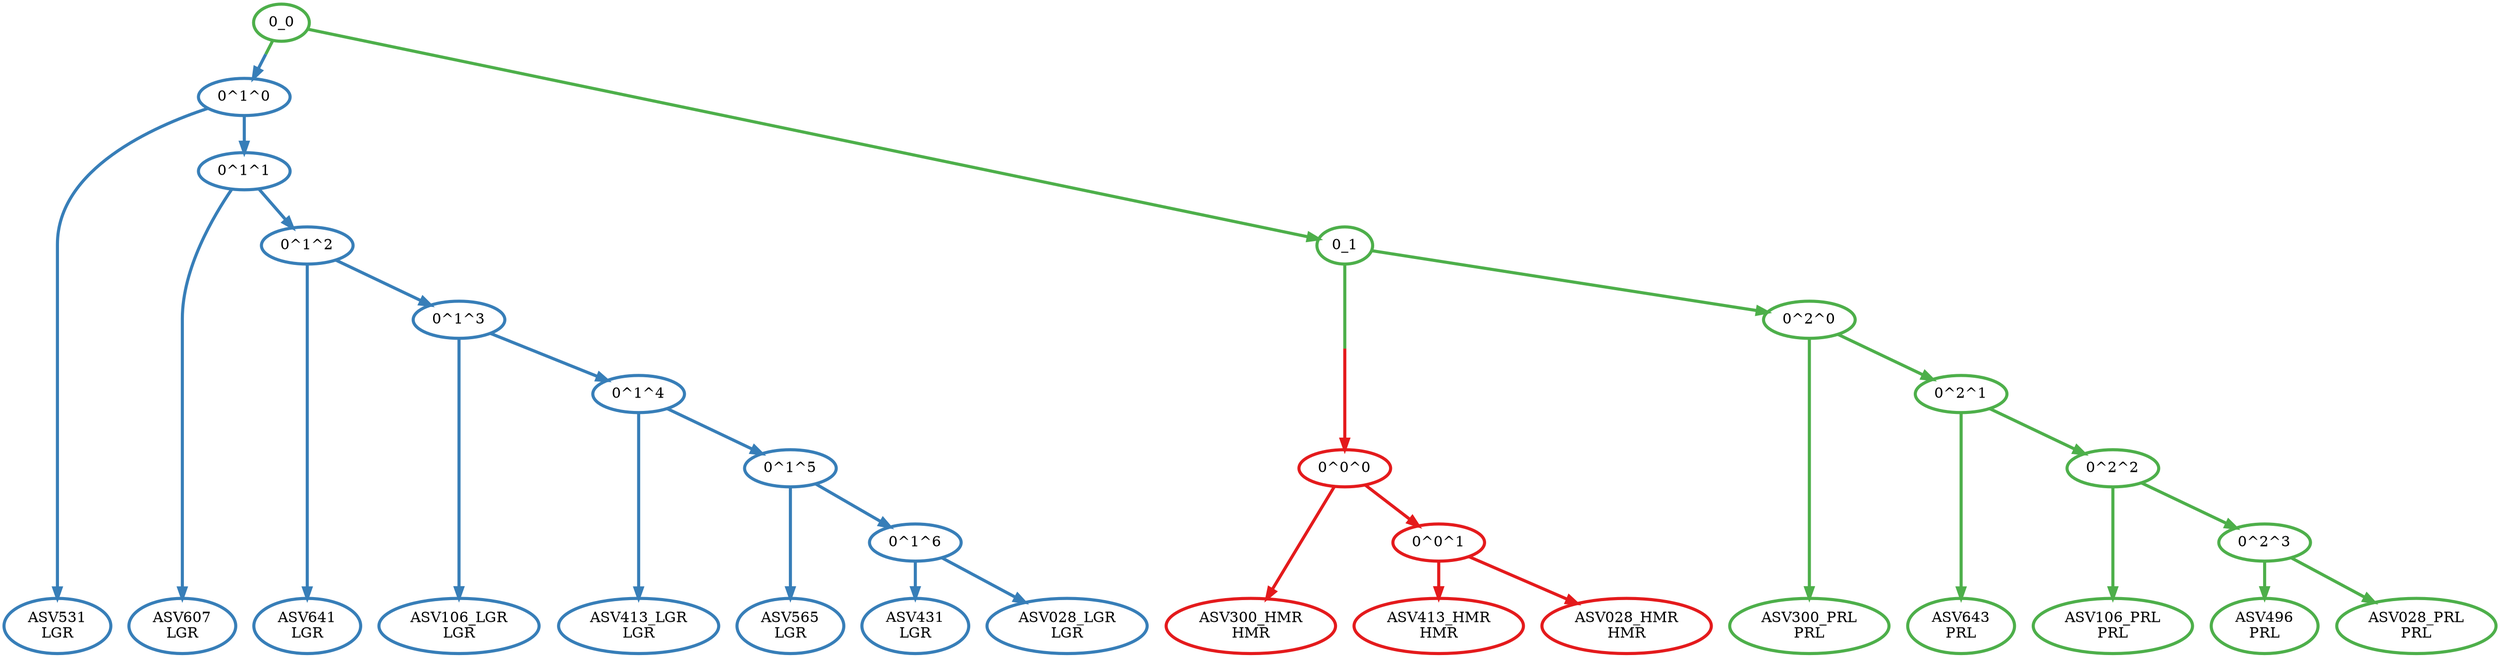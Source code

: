 digraph T {
	{
		rank=same
		30 [penwidth=3,colorscheme=set19,color=1,label="ASV413_HMR\nHMR"]
		29 [penwidth=3,colorscheme=set19,color=1,label="ASV028_HMR\nHMR"]
		27 [penwidth=3,colorscheme=set19,color=1,label="ASV300_HMR\nHMR"]
		25 [penwidth=3,colorscheme=set19,color=2,label="ASV431\nLGR"]
		24 [penwidth=3,colorscheme=set19,color=2,label="ASV028_LGR\nLGR"]
		22 [penwidth=3,colorscheme=set19,color=2,label="ASV565\nLGR"]
		20 [penwidth=3,colorscheme=set19,color=2,label="ASV413_LGR\nLGR"]
		18 [penwidth=3,colorscheme=set19,color=2,label="ASV106_LGR\nLGR"]
		16 [penwidth=3,colorscheme=set19,color=2,label="ASV641\nLGR"]
		14 [penwidth=3,colorscheme=set19,color=2,label="ASV607\nLGR"]
		12 [penwidth=3,colorscheme=set19,color=2,label="ASV531\nLGR"]
		10 [penwidth=3,colorscheme=set19,color=3,label="ASV496\nPRL"]
		9 [penwidth=3,colorscheme=set19,color=3,label="ASV028_PRL\nPRL"]
		7 [penwidth=3,colorscheme=set19,color=3,label="ASV106_PRL\nPRL"]
		5 [penwidth=3,colorscheme=set19,color=3,label="ASV643\nPRL"]
		3 [penwidth=3,colorscheme=set19,color=3,label="ASV300_PRL\nPRL"]
	}
	28 [penwidth=3,colorscheme=set19,color=1,label="0^0^1"]
	26 [penwidth=3,colorscheme=set19,color=1,label="0^0^0"]
	23 [penwidth=3,colorscheme=set19,color=2,label="0^1^6"]
	21 [penwidth=3,colorscheme=set19,color=2,label="0^1^5"]
	19 [penwidth=3,colorscheme=set19,color=2,label="0^1^4"]
	17 [penwidth=3,colorscheme=set19,color=2,label="0^1^3"]
	15 [penwidth=3,colorscheme=set19,color=2,label="0^1^2"]
	13 [penwidth=3,colorscheme=set19,color=2,label="0^1^1"]
	11 [penwidth=3,colorscheme=set19,color=2,label="0^1^0"]
	8 [penwidth=3,colorscheme=set19,color=3,label="0^2^3"]
	6 [penwidth=3,colorscheme=set19,color=3,label="0^2^2"]
	4 [penwidth=3,colorscheme=set19,color=3,label="0^2^1"]
	2 [penwidth=3,colorscheme=set19,color=3,label="0^2^0"]
	1 [penwidth=3,colorscheme=set19,color=3,label="0_1"]
	0 [penwidth=3,colorscheme=set19,color=3,label="0_0"]
	28 -> 30 [penwidth=3,colorscheme=set19,color=1]
	28 -> 29 [penwidth=3,colorscheme=set19,color=1]
	26 -> 28 [penwidth=3,colorscheme=set19,color=1]
	26 -> 27 [penwidth=3,colorscheme=set19,color=1]
	23 -> 25 [penwidth=3,colorscheme=set19,color=2]
	23 -> 24 [penwidth=3,colorscheme=set19,color=2]
	21 -> 23 [penwidth=3,colorscheme=set19,color=2]
	21 -> 22 [penwidth=3,colorscheme=set19,color=2]
	19 -> 21 [penwidth=3,colorscheme=set19,color=2]
	19 -> 20 [penwidth=3,colorscheme=set19,color=2]
	17 -> 19 [penwidth=3,colorscheme=set19,color=2]
	17 -> 18 [penwidth=3,colorscheme=set19,color=2]
	15 -> 17 [penwidth=3,colorscheme=set19,color=2]
	15 -> 16 [penwidth=3,colorscheme=set19,color=2]
	13 -> 15 [penwidth=3,colorscheme=set19,color=2]
	13 -> 14 [penwidth=3,colorscheme=set19,color=2]
	11 -> 13 [penwidth=3,colorscheme=set19,color=2]
	11 -> 12 [penwidth=3,colorscheme=set19,color=2]
	8 -> 10 [penwidth=3,colorscheme=set19,color=3]
	8 -> 9 [penwidth=3,colorscheme=set19,color=3]
	6 -> 8 [penwidth=3,colorscheme=set19,color=3]
	6 -> 7 [penwidth=3,colorscheme=set19,color=3]
	4 -> 6 [penwidth=3,colorscheme=set19,color=3]
	4 -> 5 [penwidth=3,colorscheme=set19,color=3]
	2 -> 4 [penwidth=3,colorscheme=set19,color=3]
	2 -> 3 [penwidth=3,colorscheme=set19,color=3]
	1 -> 26 [penwidth=3,colorscheme=set19,color="3;0.5:1"]
	1 -> 2 [penwidth=3,colorscheme=set19,color=3]
	0 -> 11 [penwidth=3,colorscheme=set19,color="3;0.5:2"]
	0 -> 1 [penwidth=3,colorscheme=set19,color=3]
}
